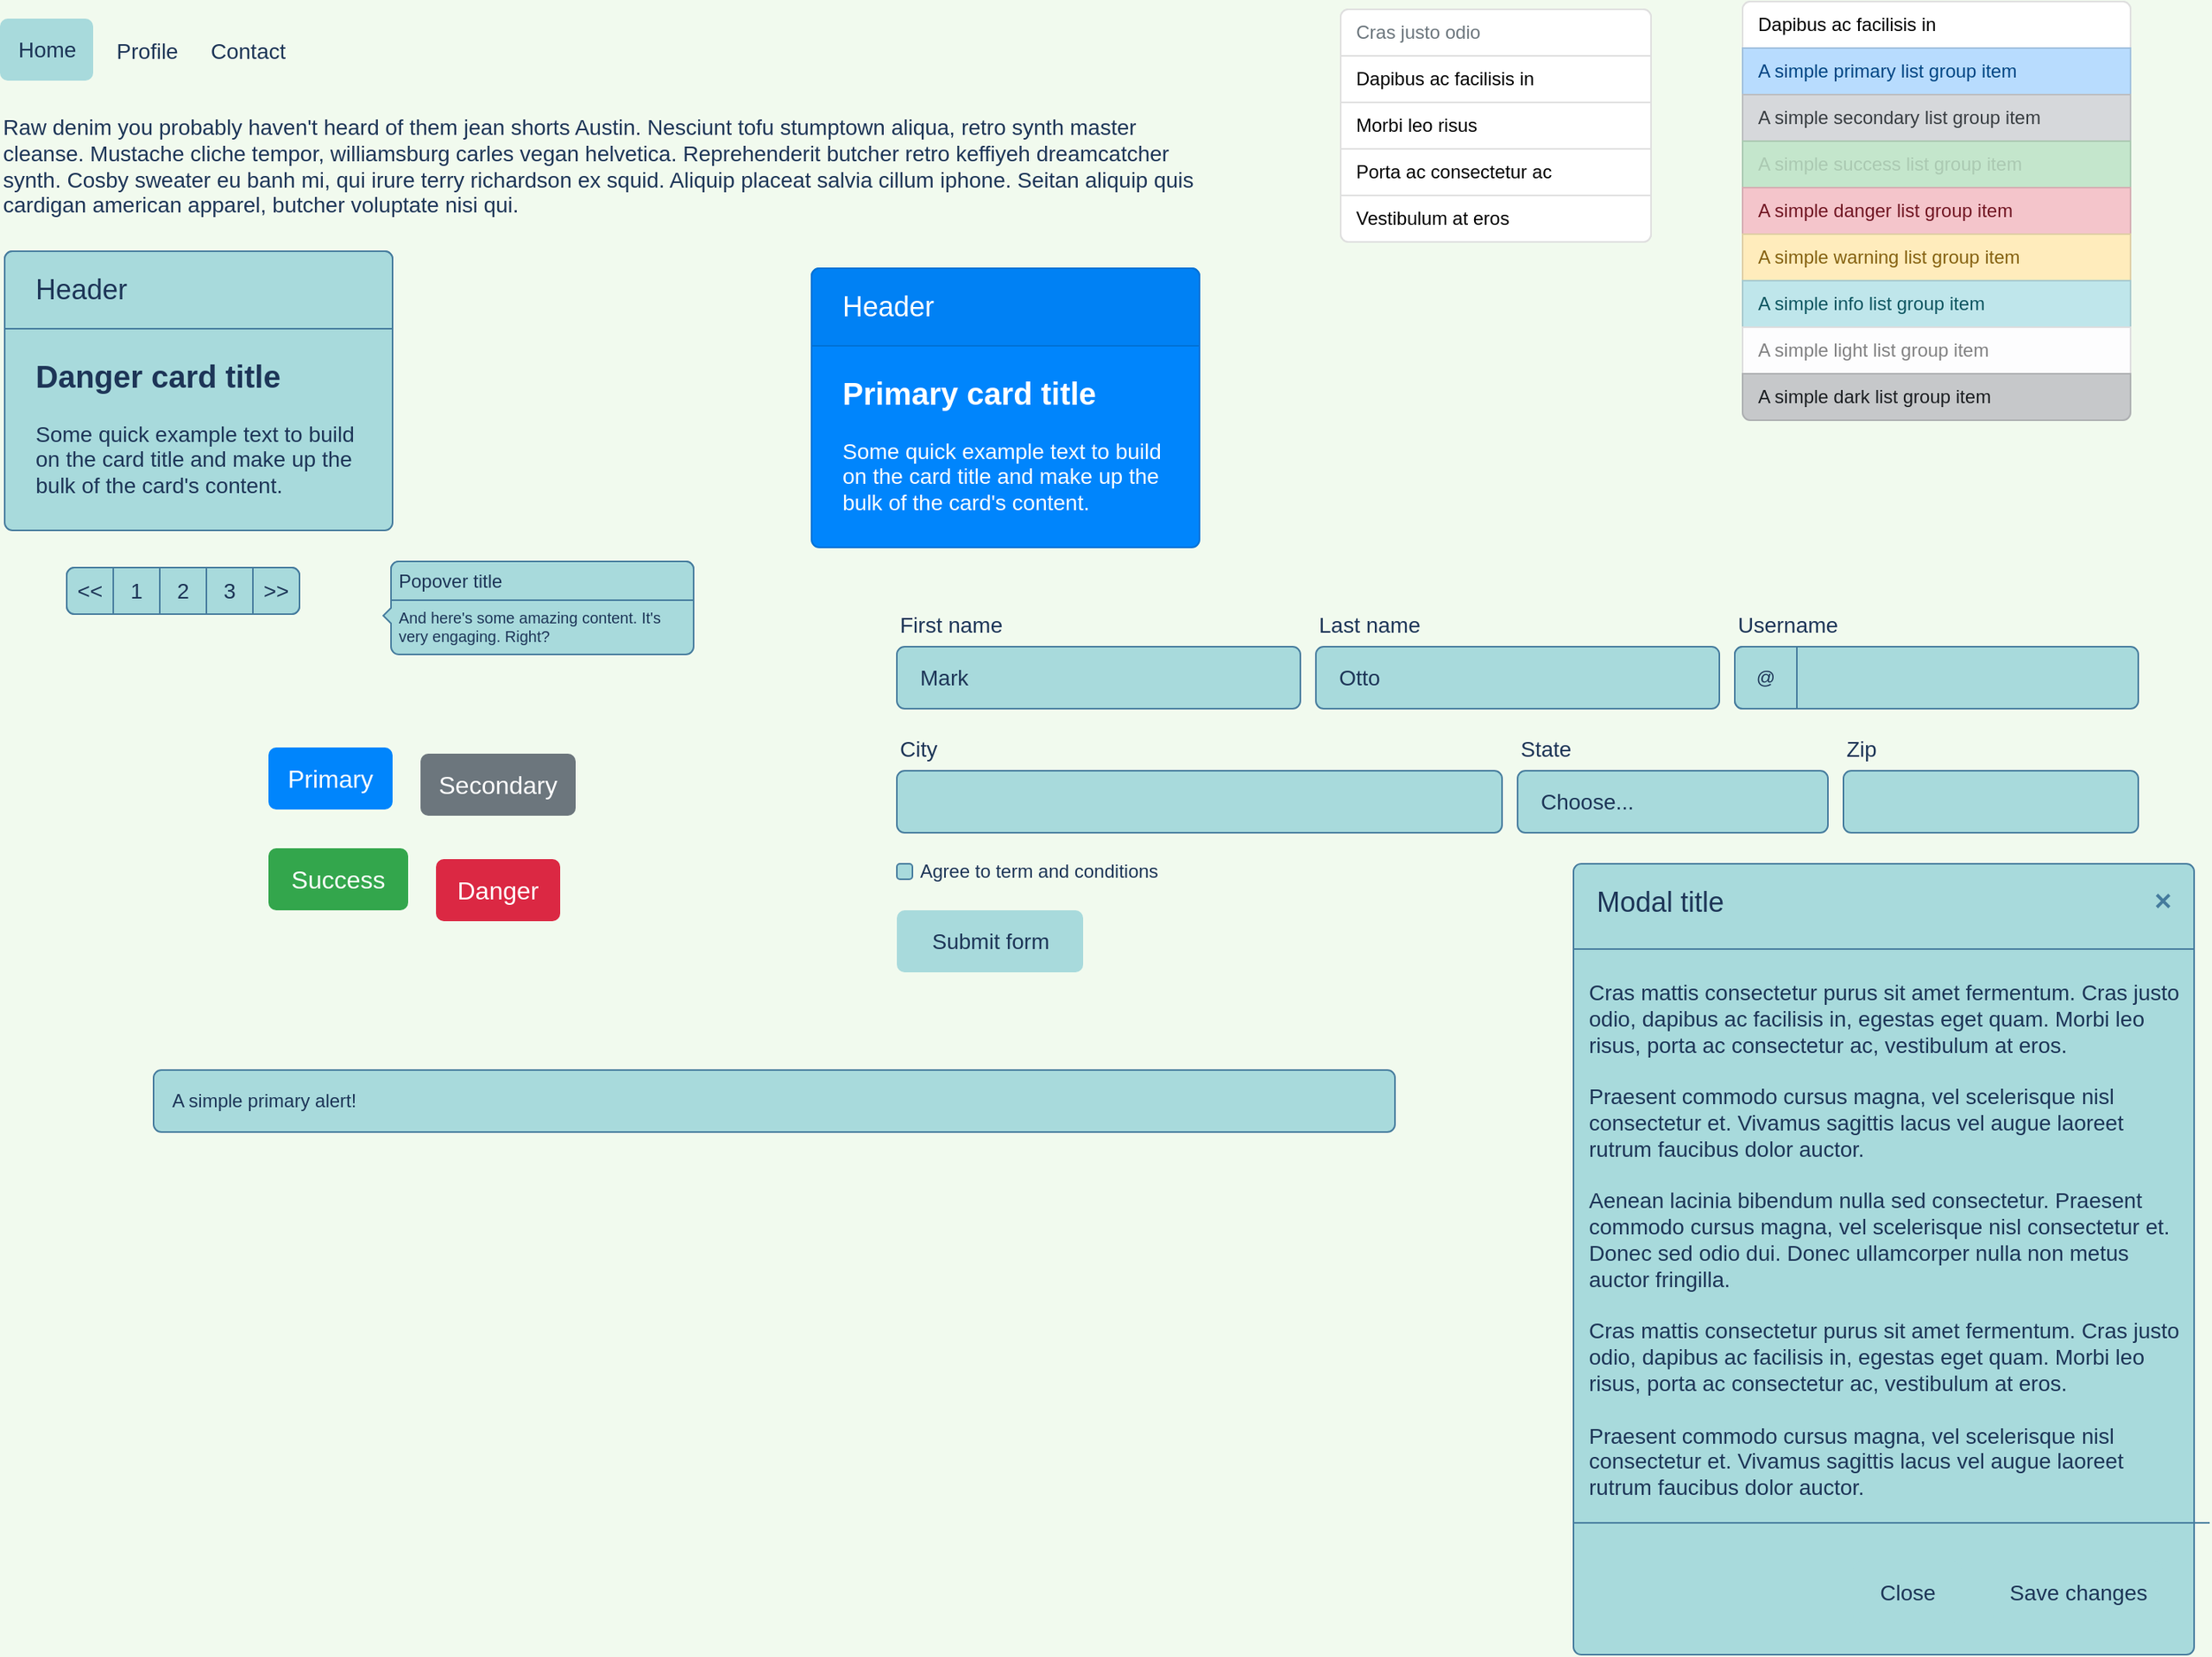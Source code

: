 <mxfile version="14.6.9" type="device"><diagram id="c5ZxTc4bWAaWvOFKtLDU" name="Page-1"><mxGraphModel dx="2370" dy="1238" grid="0" gridSize="10" guides="1" tooltips="1" connect="1" arrows="1" fold="1" page="1" pageScale="1" pageWidth="1700" pageHeight="1100" background="#F1FAEE" math="0" shadow="0"><root><mxCell id="0"/><mxCell id="1" parent="0"/><mxCell id="ZKVpOIfm1Cbqg6bc8WC4-7" value="Home" style="html=1;shadow=0;dashed=0;shape=mxgraph.bootstrap.rrect;rSize=5;fillColor=#A8DADC;strokeColor=none;fontSize=14;fontColor=#1D3557;" vertex="1" parent="1"><mxGeometry x="35" y="36" width="60" height="40" as="geometry"/></mxCell><mxCell id="ZKVpOIfm1Cbqg6bc8WC4-8" value="Profile" style="fillColor=none;strokeColor=none;fontSize=14;fontColor=#1D3557;" vertex="1" parent="1"><mxGeometry x="95" y="36" width="70" height="40" as="geometry"/></mxCell><mxCell id="ZKVpOIfm1Cbqg6bc8WC4-9" value="Contact" style="fillColor=none;strokeColor=none;fontSize=14;fontColor=#1D3557;" vertex="1" parent="1"><mxGeometry x="165" y="36" width="60" height="40" as="geometry"/></mxCell><mxCell id="ZKVpOIfm1Cbqg6bc8WC4-10" value="Raw denim you probably haven't heard of them jean shorts Austin. Nesciunt tofu stumptown aliqua, retro synth master cleanse. Mustache cliche tempor, williamsburg carles vegan helvetica. Reprehenderit butcher retro keffiyeh dreamcatcher synth. Cosby sweater eu banh mi, qui irure terry richardson ex squid. Aliquip placeat salvia cillum iphone. Seitan aliquip quis cardigan american apparel, butcher voluptate nisi qui." style="strokeColor=none;fillColor=none;whiteSpace=wrap;html=1;align=left;verticalAlign=top;fontSize=14;fontColor=#1D3557;" vertex="1" parent="1"><mxGeometry x="35" y="91" width="780" height="80" as="geometry"/></mxCell><mxCell id="ZKVpOIfm1Cbqg6bc8WC4-11" value="&lt;b&gt;&lt;font style=&quot;font-size: 20px&quot;&gt;Danger card title&lt;/font&gt;&lt;/b&gt;&lt;br style=&quot;font-size: 14px&quot;&gt;&lt;br style=&quot;font-size: 14px&quot;&gt;Some quick example text to build on the card title and make up the bulk of the card's content." style="html=1;shadow=0;dashed=0;shape=mxgraph.bootstrap.rrect;rSize=5;strokeColor=#457B9D;html=1;whiteSpace=wrap;fillColor=#A8DADC;fontColor=#1D3557;verticalAlign=bottom;align=left;spacing=20;spacingBottom=0;fontSize=14;rounded=0;sketch=0;" vertex="1" parent="1"><mxGeometry x="38" y="186" width="250" height="180" as="geometry"/></mxCell><mxCell id="ZKVpOIfm1Cbqg6bc8WC4-12" value="Header" style="html=1;shadow=0;dashed=0;shape=mxgraph.bootstrap.topButton;rSize=5;perimeter=none;whiteSpace=wrap;fillColor=#A8DADC;strokeColor=#457B9D;fontColor=#1D3557;resizeWidth=1;fontSize=18;align=left;spacing=20;" vertex="1" parent="ZKVpOIfm1Cbqg6bc8WC4-11"><mxGeometry width="250" height="50" relative="1" as="geometry"/></mxCell><mxCell id="ZKVpOIfm1Cbqg6bc8WC4-13" value="" style="html=1;shadow=0;dashed=0;shape=mxgraph.bootstrap.rrect;rSize=5;strokeColor=#457B9D;html=1;whiteSpace=wrap;fillColor=#A8DADC;fontColor=#1D3557;rounded=0;sketch=0;" vertex="1" parent="1"><mxGeometry x="78" y="390" width="150" height="30" as="geometry"/></mxCell><mxCell id="ZKVpOIfm1Cbqg6bc8WC4-14" value="&lt;&lt;" style="strokeColor=#457B9D;fillColor=#A8DADC;fontColor=#1D3557;html=1;shadow=0;dashed=0;shape=mxgraph.bootstrap.leftButton;rSize=5;perimeter=none;whiteSpace=wrap;resizeHeight=1;fontSize=14;" vertex="1" parent="ZKVpOIfm1Cbqg6bc8WC4-13"><mxGeometry width="30" height="30" relative="1" as="geometry"/></mxCell><mxCell id="ZKVpOIfm1Cbqg6bc8WC4-15" value="1" style="strokeColor=#457B9D;fillColor=#A8DADC;fontColor=#1D3557;html=1;shadow=0;dashed=0;perimeter=none;whiteSpace=wrap;resizeHeight=1;fontSize=14;" vertex="1" parent="ZKVpOIfm1Cbqg6bc8WC4-13"><mxGeometry width="30" height="30" relative="1" as="geometry"><mxPoint x="30" as="offset"/></mxGeometry></mxCell><mxCell id="ZKVpOIfm1Cbqg6bc8WC4-16" value="2" style="strokeColor=#457B9D;fillColor=#A8DADC;fontColor=#1D3557;html=1;shadow=0;dashed=0;perimeter=none;whiteSpace=wrap;resizeHeight=1;fontSize=14;" vertex="1" parent="ZKVpOIfm1Cbqg6bc8WC4-13"><mxGeometry width="30" height="30" relative="1" as="geometry"><mxPoint x="60" as="offset"/></mxGeometry></mxCell><mxCell id="ZKVpOIfm1Cbqg6bc8WC4-17" value="3" style="strokeColor=#457B9D;fillColor=#A8DADC;fontColor=#1D3557;html=1;shadow=0;dashed=0;perimeter=none;whiteSpace=wrap;resizeHeight=1;fontSize=14;" vertex="1" parent="ZKVpOIfm1Cbqg6bc8WC4-13"><mxGeometry width="30" height="30" relative="1" as="geometry"><mxPoint x="90" as="offset"/></mxGeometry></mxCell><mxCell id="ZKVpOIfm1Cbqg6bc8WC4-18" value="&gt;&gt;" style="strokeColor=#457B9D;fillColor=#A8DADC;fontColor=#1D3557;html=1;shadow=0;dashed=0;shape=mxgraph.bootstrap.rightButton;rSize=5;perimeter=none;whiteSpace=wrap;resizeHeight=1;fontSize=14;" vertex="1" parent="ZKVpOIfm1Cbqg6bc8WC4-13"><mxGeometry x="1" width="30" height="30" relative="1" as="geometry"><mxPoint x="-30" as="offset"/></mxGeometry></mxCell><mxCell id="ZKVpOIfm1Cbqg6bc8WC4-19" value="And here's some amazing content. It's very engaging. Right?" style="html=1;shadow=0;dashed=0;shape=mxgraph.bootstrap.popover;fillColor=#A8DADC;strokeColor=#457B9D;dx=35;dy=5;rSize=5;direction=south;whiteSpace=wrap;verticalAlign=bottom;spacing=5;fontSize=10;spacingLeft=5;align=left;rounded=0;sketch=0;fontColor=#1D3557;" vertex="1" parent="1"><mxGeometry x="282" y="386" width="200" height="60" as="geometry"/></mxCell><mxCell id="ZKVpOIfm1Cbqg6bc8WC4-20" value="Popover title" style="html=1;shadow=0;dashed=0;shape=mxgraph.bootstrap.topButton;rSize=5;fillColor=#A8DADC;strokeColor=#457B9D;perimeter=none;whiteSpace=wrap;resizeWidth=1;align=left;spacing=5;fontColor=#1D3557;" vertex="1" parent="ZKVpOIfm1Cbqg6bc8WC4-19"><mxGeometry x="1" width="195" height="25" relative="1" as="geometry"><mxPoint x="-195" as="offset"/></mxGeometry></mxCell><mxCell id="ZKVpOIfm1Cbqg6bc8WC4-21" value="A simple primary alert!" style="html=1;shadow=0;dashed=0;shape=mxgraph.bootstrap.rrect;rSize=5;strokeColor=#457B9D;strokeWidth=1;fillColor=#A8DADC;fontColor=#1D3557;whiteSpace=wrap;align=left;verticalAlign=middle;spacingLeft=10;rounded=0;sketch=0;" vertex="1" parent="1"><mxGeometry x="134" y="714" width="800" height="40" as="geometry"/></mxCell><mxCell id="ZKVpOIfm1Cbqg6bc8WC4-22" value="First name" style="fillColor=none;strokeColor=none;align=left;fontSize=14;rounded=0;sketch=0;fontColor=#1D3557;" vertex="1" parent="1"><mxGeometry x="613" y="411" width="100" height="30" as="geometry"/></mxCell><mxCell id="ZKVpOIfm1Cbqg6bc8WC4-23" value="Mark" style="html=1;shadow=0;dashed=0;shape=mxgraph.bootstrap.rrect;rSize=5;fillColor=#A8DADC;strokeColor=#457B9D;align=left;spacing=15;fontSize=14;fontColor=#1D3557;rounded=0;sketch=0;" vertex="1" parent="1"><mxGeometry x="613" y="441" width="260" height="40" as="geometry"/></mxCell><mxCell id="ZKVpOIfm1Cbqg6bc8WC4-24" value="Last name" style="fillColor=none;strokeColor=none;align=left;fontSize=14;rounded=0;sketch=0;fontColor=#1D3557;" vertex="1" parent="1"><mxGeometry x="883" y="411" width="100" height="30" as="geometry"/></mxCell><mxCell id="ZKVpOIfm1Cbqg6bc8WC4-25" value="Otto" style="html=1;shadow=0;dashed=0;shape=mxgraph.bootstrap.rrect;rSize=5;fillColor=#A8DADC;strokeColor=#457B9D;align=left;spacing=15;fontSize=14;fontColor=#1D3557;rounded=0;sketch=0;" vertex="1" parent="1"><mxGeometry x="883" y="441" width="260" height="40" as="geometry"/></mxCell><mxCell id="ZKVpOIfm1Cbqg6bc8WC4-26" value="Username" style="fillColor=none;strokeColor=none;align=left;fontSize=14;rounded=0;sketch=0;fontColor=#1D3557;" vertex="1" parent="1"><mxGeometry x="1153" y="411" width="100" height="30" as="geometry"/></mxCell><mxCell id="ZKVpOIfm1Cbqg6bc8WC4-27" value="" style="html=1;shadow=0;dashed=0;shape=mxgraph.bootstrap.rrect;rSize=5;fillColor=#A8DADC;strokeColor=#457B9D;align=left;spacingLeft=50;fontSize=14;fontColor=#1D3557;rounded=0;sketch=0;" vertex="1" parent="1"><mxGeometry x="1153" y="441" width="260" height="40" as="geometry"/></mxCell><mxCell id="ZKVpOIfm1Cbqg6bc8WC4-28" value="@" style="html=1;shadow=0;dashed=0;shape=mxgraph.bootstrap.leftButton;rSize=5;strokeColor=#457B9D;fillColor=#A8DADC;whiteSpace=wrap;resizeHeight=1;fontColor=#1D3557;" vertex="1" parent="ZKVpOIfm1Cbqg6bc8WC4-27"><mxGeometry width="40" height="40" relative="1" as="geometry"/></mxCell><mxCell id="ZKVpOIfm1Cbqg6bc8WC4-29" value="City" style="fillColor=none;strokeColor=none;align=left;fontSize=14;rounded=0;sketch=0;fontColor=#1D3557;" vertex="1" parent="1"><mxGeometry x="613" y="491" width="100" height="30" as="geometry"/></mxCell><mxCell id="ZKVpOIfm1Cbqg6bc8WC4-30" value="" style="html=1;shadow=0;dashed=0;shape=mxgraph.bootstrap.rrect;rSize=5;fillColor=#A8DADC;strokeColor=#457B9D;align=left;spacing=15;fontSize=14;fontColor=#1D3557;rounded=0;sketch=0;" vertex="1" parent="1"><mxGeometry x="613" y="521" width="390" height="40" as="geometry"/></mxCell><mxCell id="ZKVpOIfm1Cbqg6bc8WC4-31" value="State" style="fillColor=none;strokeColor=none;align=left;fontSize=14;rounded=0;sketch=0;fontColor=#1D3557;" vertex="1" parent="1"><mxGeometry x="1013" y="491" width="100" height="30" as="geometry"/></mxCell><mxCell id="ZKVpOIfm1Cbqg6bc8WC4-32" value="Choose..." style="html=1;shadow=0;dashed=0;shape=mxgraph.bootstrap.rrect;rSize=5;fillColor=#A8DADC;strokeColor=#457B9D;align=left;spacing=15;fontSize=14;fontColor=#1D3557;rounded=0;sketch=0;" vertex="1" parent="1"><mxGeometry x="1013" y="521" width="200" height="40" as="geometry"/></mxCell><mxCell id="ZKVpOIfm1Cbqg6bc8WC4-33" value="" style="shape=triangle;direction=south;fillColor=#A8DADC;strokeColor=none;perimeter=none;fontColor=#1D3557;" vertex="1" parent="ZKVpOIfm1Cbqg6bc8WC4-32"><mxGeometry x="1" y="0.5" width="7" height="3" relative="1" as="geometry"><mxPoint x="-17" y="1" as="offset"/></mxGeometry></mxCell><mxCell id="ZKVpOIfm1Cbqg6bc8WC4-34" value="" style="shape=triangle;direction=north;fillColor=#A8DADC;strokeColor=none;perimeter=none;fontColor=#1D3557;" vertex="1" parent="ZKVpOIfm1Cbqg6bc8WC4-32"><mxGeometry x="1" y="0.5" width="7" height="3" relative="1" as="geometry"><mxPoint x="-17" y="-4" as="offset"/></mxGeometry></mxCell><mxCell id="ZKVpOIfm1Cbqg6bc8WC4-35" value="Zip" style="fillColor=none;strokeColor=none;align=left;fontSize=14;rounded=0;sketch=0;fontColor=#1D3557;" vertex="1" parent="1"><mxGeometry x="1223" y="491" width="190" height="30" as="geometry"/></mxCell><mxCell id="ZKVpOIfm1Cbqg6bc8WC4-36" value="" style="html=1;shadow=0;dashed=0;shape=mxgraph.bootstrap.rrect;rSize=5;fillColor=#A8DADC;strokeColor=#457B9D;align=left;spacing=15;fontSize=14;fontColor=#1D3557;rounded=0;sketch=0;" vertex="1" parent="1"><mxGeometry x="1223" y="521" width="190" height="40" as="geometry"/></mxCell><mxCell id="ZKVpOIfm1Cbqg6bc8WC4-37" value="Agree to term and conditions" style="html=1;shadow=0;dashed=0;shape=mxgraph.bootstrap.checkbox2;labelPosition=right;verticalLabelPosition=middle;align=left;verticalAlign=middle;fillColor=#A8DADC;strokeColor=#457B9D;checked=0;spacing=5;checkedFill=#0085FC;checkedStroke=#ffffff;rounded=0;sketch=0;fontColor=#1D3557;" vertex="1" parent="1"><mxGeometry x="613" y="581" width="10" height="10" as="geometry"/></mxCell><mxCell id="ZKVpOIfm1Cbqg6bc8WC4-38" value="Submit form" style="html=1;shadow=0;dashed=0;shape=mxgraph.bootstrap.rrect;rSize=5;fillColor=#A8DADC;strokeColor=none;align=center;spacing=15;fontSize=14;fontColor=#1D3557;rounded=0;sketch=0;" vertex="1" parent="1"><mxGeometry x="613" y="611" width="120" height="40" as="geometry"/></mxCell><mxCell id="ZKVpOIfm1Cbqg6bc8WC4-39" value="Modal title" style="html=1;shadow=0;dashed=0;shape=mxgraph.bootstrap.rrect;rSize=5;html=1;strokeColor=#457B9D;fillColor=#A8DADC;whiteSpace=wrap;verticalAlign=top;align=left;fontSize=18;spacing=15;spacingTop=-5;rounded=0;sketch=0;fontColor=#1D3557;" vertex="1" parent="1"><mxGeometry x="1049" y="581" width="400" height="510" as="geometry"/></mxCell><mxCell id="ZKVpOIfm1Cbqg6bc8WC4-40" value="" style="shape=line;strokeColor=#457B9D;resizeWidth=1;fillColor=#A8DADC;fontColor=#1D3557;" vertex="1" parent="ZKVpOIfm1Cbqg6bc8WC4-39"><mxGeometry width="400" height="10" relative="1" as="geometry"><mxPoint y="50" as="offset"/></mxGeometry></mxCell><mxCell id="ZKVpOIfm1Cbqg6bc8WC4-41" value="" style="html=1;shadow=0;dashed=0;shape=mxgraph.bootstrap.x;strokeColor=#457B9D;strokeWidth=2;fillColor=#A8DADC;fontColor=#1D3557;" vertex="1" parent="ZKVpOIfm1Cbqg6bc8WC4-39"><mxGeometry x="1" width="8" height="8" relative="1" as="geometry"><mxPoint x="-24" y="20" as="offset"/></mxGeometry></mxCell><mxCell id="ZKVpOIfm1Cbqg6bc8WC4-42" value="Cras mattis consectetur purus sit amet fermentum. Cras justo odio, dapibus ac facilisis in, egestas eget quam. Morbi leo risus, porta ac consectetur ac, vestibulum at eros.&lt;br&gt;&lt;br&gt;Praesent commodo cursus magna, vel scelerisque nisl consectetur et. Vivamus sagittis lacus vel augue laoreet rutrum faucibus dolor auctor.&lt;br&gt;&lt;br&gt;Aenean lacinia bibendum nulla sed consectetur. Praesent commodo cursus magna, vel scelerisque nisl consectetur et. Donec sed odio dui. Donec ullamcorper nulla non metus auctor fringilla.&lt;br&gt;&lt;br&gt;Cras mattis consectetur purus sit amet fermentum. Cras justo odio, dapibus ac facilisis in, egestas eget quam. Morbi leo risus, porta ac consectetur ac, vestibulum at eros.&lt;br&gt;&lt;br&gt;Praesent commodo cursus magna, vel scelerisque nisl consectetur et. Vivamus sagittis lacus vel augue laoreet rutrum faucibus dolor auctor." style="strokeColor=none;fillColor=none;resizeWidth=1;align=left;verticalAlign=top;spacing=10;fontSize=14;whiteSpace=wrap;html=1;fontColor=#1D3557;" vertex="1" parent="ZKVpOIfm1Cbqg6bc8WC4-39"><mxGeometry width="400" height="350" relative="1" as="geometry"><mxPoint y="60" as="offset"/></mxGeometry></mxCell><mxCell id="ZKVpOIfm1Cbqg6bc8WC4-43" value="" style="shape=line;strokeColor=#457B9D;resizeWidth=1;fillColor=#A8DADC;fontColor=#1D3557;" vertex="1" parent="ZKVpOIfm1Cbqg6bc8WC4-39"><mxGeometry width="410" height="10" relative="1" as="geometry"><mxPoint y="420" as="offset"/></mxGeometry></mxCell><mxCell id="ZKVpOIfm1Cbqg6bc8WC4-44" value="Save changes" style="html=1;shadow=0;dashed=0;shape=mxgraph.bootstrap.rrect;rSize=5;fillColor=#A8DADC;strokeColor=none;fontColor=#1D3557;fontSize=14;" vertex="1" parent="ZKVpOIfm1Cbqg6bc8WC4-39"><mxGeometry x="1" y="1" width="110" height="40" relative="1" as="geometry"><mxPoint x="-130" y="-60" as="offset"/></mxGeometry></mxCell><mxCell id="ZKVpOIfm1Cbqg6bc8WC4-45" value="Close" style="html=1;shadow=0;dashed=0;shape=mxgraph.bootstrap.rrect;rSize=5;fillColor=#A8DADC;strokeColor=none;fontColor=#1D3557;fontSize=14;" vertex="1" parent="ZKVpOIfm1Cbqg6bc8WC4-39"><mxGeometry x="1" y="1" width="70" height="40" relative="1" as="geometry"><mxPoint x="-220" y="-60" as="offset"/></mxGeometry></mxCell><mxCell id="ZKVpOIfm1Cbqg6bc8WC4-46" value="" style="html=1;shadow=0;dashed=0;shape=mxgraph.bootstrap.rrect;rSize=5;strokeColor=#DFDFDF;html=1;whiteSpace=wrap;fillColor=#FFFFFF;fontColor=#000000;rounded=0;sketch=0;" vertex="1" parent="1"><mxGeometry x="899" y="30" width="200" height="150" as="geometry"/></mxCell><mxCell id="ZKVpOIfm1Cbqg6bc8WC4-47" value="Cras justo odio" style="html=1;shadow=0;dashed=0;shape=mxgraph.bootstrap.topButton;rSize=5;strokeColor=inherit;fillColor=#ffffff;fontColor=#6C767D;perimeter=none;whiteSpace=wrap;resizeWidth=1;align=left;spacing=10;" vertex="1" parent="ZKVpOIfm1Cbqg6bc8WC4-46"><mxGeometry width="200" height="30" relative="1" as="geometry"/></mxCell><mxCell id="ZKVpOIfm1Cbqg6bc8WC4-48" value="Dapibus ac facilisis in" style="strokeColor=inherit;fillColor=inherit;gradientColor=inherit;fontColor=inherit;html=1;shadow=0;dashed=0;perimeter=none;whiteSpace=wrap;resizeWidth=1;align=left;spacing=10;" vertex="1" parent="ZKVpOIfm1Cbqg6bc8WC4-46"><mxGeometry width="200" height="30" relative="1" as="geometry"><mxPoint y="30" as="offset"/></mxGeometry></mxCell><mxCell id="ZKVpOIfm1Cbqg6bc8WC4-49" value="Morbi leo risus" style="strokeColor=inherit;fillColor=inherit;gradientColor=inherit;fontColor=inherit;html=1;shadow=0;dashed=0;perimeter=none;whiteSpace=wrap;resizeWidth=1;align=left;spacing=10;" vertex="1" parent="ZKVpOIfm1Cbqg6bc8WC4-46"><mxGeometry width="200" height="30" relative="1" as="geometry"><mxPoint y="60" as="offset"/></mxGeometry></mxCell><mxCell id="ZKVpOIfm1Cbqg6bc8WC4-50" value="Porta ac consectetur ac" style="strokeColor=inherit;fillColor=inherit;gradientColor=inherit;fontColor=inherit;html=1;shadow=0;dashed=0;perimeter=none;whiteSpace=wrap;resizeWidth=1;align=left;spacing=10;" vertex="1" parent="ZKVpOIfm1Cbqg6bc8WC4-46"><mxGeometry width="200" height="30" relative="1" as="geometry"><mxPoint y="90" as="offset"/></mxGeometry></mxCell><mxCell id="ZKVpOIfm1Cbqg6bc8WC4-51" value="Vestibulum at eros" style="strokeColor=inherit;fillColor=inherit;gradientColor=inherit;fontColor=inherit;html=1;shadow=0;dashed=0;shape=mxgraph.bootstrap.bottomButton;rSize=5;perimeter=none;whiteSpace=wrap;resizeWidth=1;resizeHeight=0;align=left;spacing=10;" vertex="1" parent="ZKVpOIfm1Cbqg6bc8WC4-46"><mxGeometry y="1" width="200" height="30" relative="1" as="geometry"><mxPoint y="-30" as="offset"/></mxGeometry></mxCell><mxCell id="ZKVpOIfm1Cbqg6bc8WC4-52" value="" style="html=1;shadow=0;dashed=0;shape=mxgraph.bootstrap.rrect;rSize=5;strokeColor=#DFDFDF;html=1;whiteSpace=wrap;fillColor=#FFFFFF;fontColor=#000000;rounded=0;sketch=0;" vertex="1" parent="1"><mxGeometry x="1158" y="25" width="250" height="270" as="geometry"/></mxCell><mxCell id="ZKVpOIfm1Cbqg6bc8WC4-53" value="Dapibus ac facilisis in" style="strokeColor=inherit;fillColor=inherit;gradientColor=inherit;fontColor=inherit;html=1;shadow=0;dashed=0;shape=mxgraph.bootstrap.topButton;rSize=5;perimeter=none;whiteSpace=wrap;resizeWidth=1;align=left;spacing=10;" vertex="1" parent="ZKVpOIfm1Cbqg6bc8WC4-52"><mxGeometry width="250" height="30" relative="1" as="geometry"/></mxCell><mxCell id="ZKVpOIfm1Cbqg6bc8WC4-54" value="A simple primary list group item" style="html=1;fillColor=#B8DCFE;strokeColor=#A1C0DE;fontColor=#004583;shadow=0;dashed=0;perimeter=none;whiteSpace=wrap;resizeWidth=1;align=left;spacing=10;" vertex="1" parent="ZKVpOIfm1Cbqg6bc8WC4-52"><mxGeometry width="250" height="30" relative="1" as="geometry"><mxPoint y="30" as="offset"/></mxGeometry></mxCell><mxCell id="ZKVpOIfm1Cbqg6bc8WC4-55" value="A simple secondary list group item" style="html=1;fillColor=#D6D8DB;strokeColor=#BBBDC0;fontColor=#383D41;shadow=0;dashed=0;perimeter=none;whiteSpace=wrap;resizeWidth=1;align=left;spacing=10;" vertex="1" parent="ZKVpOIfm1Cbqg6bc8WC4-52"><mxGeometry width="250" height="30" relative="1" as="geometry"><mxPoint y="60" as="offset"/></mxGeometry></mxCell><mxCell id="ZKVpOIfm1Cbqg6bc8WC4-56" value="A simple success list group item" style="html=1;fillColor=#C4E6CC;strokeColor=#ABC9B2;fontColor=#ABC9B2;shadow=0;dashed=0;perimeter=none;whiteSpace=wrap;resizeWidth=1;align=left;spacing=10;" vertex="1" parent="ZKVpOIfm1Cbqg6bc8WC4-52"><mxGeometry width="250" height="30" relative="1" as="geometry"><mxPoint y="90" as="offset"/></mxGeometry></mxCell><mxCell id="ZKVpOIfm1Cbqg6bc8WC4-57" value="A simple danger list group item" style="html=1;fillColor=#F4C5CB;strokeColor=#D5ACB2;fontColor=#711623;shadow=0;dashed=0;perimeter=none;whiteSpace=wrap;resizeWidth=1;align=left;spacing=10;" vertex="1" parent="ZKVpOIfm1Cbqg6bc8WC4-52"><mxGeometry width="250" height="30" relative="1" as="geometry"><mxPoint y="120" as="offset"/></mxGeometry></mxCell><mxCell id="ZKVpOIfm1Cbqg6bc8WC4-58" value="A simple warning list group item" style="html=1;fillColor=#FFECBC;strokeColor=#DFCEA4;fontColor=#856110;shadow=0;dashed=0;perimeter=none;whiteSpace=wrap;resizeWidth=1;align=left;spacing=10;" vertex="1" parent="ZKVpOIfm1Cbqg6bc8WC4-52"><mxGeometry width="250" height="30" relative="1" as="geometry"><mxPoint y="150" as="offset"/></mxGeometry></mxCell><mxCell id="ZKVpOIfm1Cbqg6bc8WC4-59" value="A simple info list group item" style="html=1;fillColor=#BFE6EB;strokeColor=#A7C9CE;fontColor=#0E5560;shadow=0;dashed=0;perimeter=none;whiteSpace=wrap;resizeWidth=1;align=left;spacing=10;" vertex="1" parent="ZKVpOIfm1Cbqg6bc8WC4-52"><mxGeometry width="250" height="30" relative="1" as="geometry"><mxPoint y="180" as="offset"/></mxGeometry></mxCell><mxCell id="ZKVpOIfm1Cbqg6bc8WC4-60" value="A simple light list group item" style="html=1;fillColor=#FDFDFE;strokeColor=#DDDDDE;fontColor=#818182;shadow=0;dashed=0;perimeter=none;whiteSpace=wrap;resizeWidth=1;align=left;spacing=10;" vertex="1" parent="ZKVpOIfm1Cbqg6bc8WC4-52"><mxGeometry width="250" height="30" relative="1" as="geometry"><mxPoint y="210" as="offset"/></mxGeometry></mxCell><mxCell id="ZKVpOIfm1Cbqg6bc8WC4-61" value="A simple dark list group item" style="html=1;shadow=0;dashed=0;shape=mxgraph.bootstrap.bottomButton;fillColor=#C6C8CA;strokeColor=#ADAFB1;fontColor=#1B1E21;rSize=5;perimeter=none;whiteSpace=wrap;resizeWidth=1;resizeHeight=0;align=left;spacing=10;" vertex="1" parent="ZKVpOIfm1Cbqg6bc8WC4-52"><mxGeometry y="1" width="250" height="30" relative="1" as="geometry"><mxPoint y="-30" as="offset"/></mxGeometry></mxCell><mxCell id="ZKVpOIfm1Cbqg6bc8WC4-70" value="&lt;b&gt;&lt;font style=&quot;font-size: 20px&quot;&gt;Primary card title&lt;/font&gt;&lt;/b&gt;&lt;br style=&quot;font-size: 14px&quot;&gt;&lt;br style=&quot;font-size: 14px&quot;&gt;Some quick example text to build on the card title and make up the bulk of the card's content." style="html=1;shadow=0;dashed=0;shape=mxgraph.bootstrap.rrect;rSize=5;strokeColor=#0071D5;html=1;whiteSpace=wrap;fillColor=#0085FC;fontColor=#ffffff;verticalAlign=bottom;align=left;spacing=20;spacingBottom=0;fontSize=14;rounded=0;sketch=0;" vertex="1" parent="1"><mxGeometry x="558" y="197" width="250" height="180" as="geometry"/></mxCell><mxCell id="ZKVpOIfm1Cbqg6bc8WC4-71" value="Header" style="html=1;shadow=0;dashed=0;shape=mxgraph.bootstrap.topButton;rSize=5;perimeter=none;whiteSpace=wrap;fillColor=#0081F4;strokeColor=#0071D5;fontColor=#ffffff;resizeWidth=1;fontSize=18;align=left;spacing=20;" vertex="1" parent="ZKVpOIfm1Cbqg6bc8WC4-70"><mxGeometry width="250" height="50" relative="1" as="geometry"/></mxCell><mxCell id="ZKVpOIfm1Cbqg6bc8WC4-72" value="Primary" style="html=1;shadow=0;dashed=0;shape=mxgraph.bootstrap.rrect;rSize=5;strokeColor=none;strokeWidth=1;fillColor=#0085FC;fontColor=#FFFFFF;whiteSpace=wrap;align=center;verticalAlign=middle;spacingLeft=0;fontStyle=0;fontSize=16;spacing=5;rounded=0;sketch=0;" vertex="1" parent="1"><mxGeometry x="208" y="506" width="80" height="40" as="geometry"/></mxCell><mxCell id="ZKVpOIfm1Cbqg6bc8WC4-73" value="Secondary" style="html=1;shadow=0;dashed=0;shape=mxgraph.bootstrap.rrect;rSize=5;strokeColor=none;strokeWidth=1;fillColor=#6C767D;fontColor=#FFFFFF;whiteSpace=wrap;align=center;verticalAlign=middle;spacingLeft=0;fontStyle=0;fontSize=16;spacing=5;rounded=0;sketch=0;" vertex="1" parent="1"><mxGeometry x="306" y="510" width="100" height="40" as="geometry"/></mxCell><mxCell id="ZKVpOIfm1Cbqg6bc8WC4-74" value="Success" style="html=1;shadow=0;dashed=0;shape=mxgraph.bootstrap.rrect;rSize=5;strokeColor=none;strokeWidth=1;fillColor=#33A64C;fontColor=#FFFFFF;whiteSpace=wrap;align=center;verticalAlign=middle;spacingLeft=0;fontStyle=0;fontSize=16;spacing=5;rounded=0;sketch=0;" vertex="1" parent="1"><mxGeometry x="208" y="571" width="90" height="40" as="geometry"/></mxCell><mxCell id="ZKVpOIfm1Cbqg6bc8WC4-75" value="Danger" style="html=1;shadow=0;dashed=0;shape=mxgraph.bootstrap.rrect;rSize=5;strokeColor=none;strokeWidth=1;fillColor=#DB2843;fontColor=#FFFFFF;whiteSpace=wrap;align=center;verticalAlign=middle;spacingLeft=0;fontStyle=0;fontSize=16;spacing=5;rounded=0;sketch=0;" vertex="1" parent="1"><mxGeometry x="316" y="578" width="80" height="40" as="geometry"/></mxCell></root></mxGraphModel></diagram></mxfile>